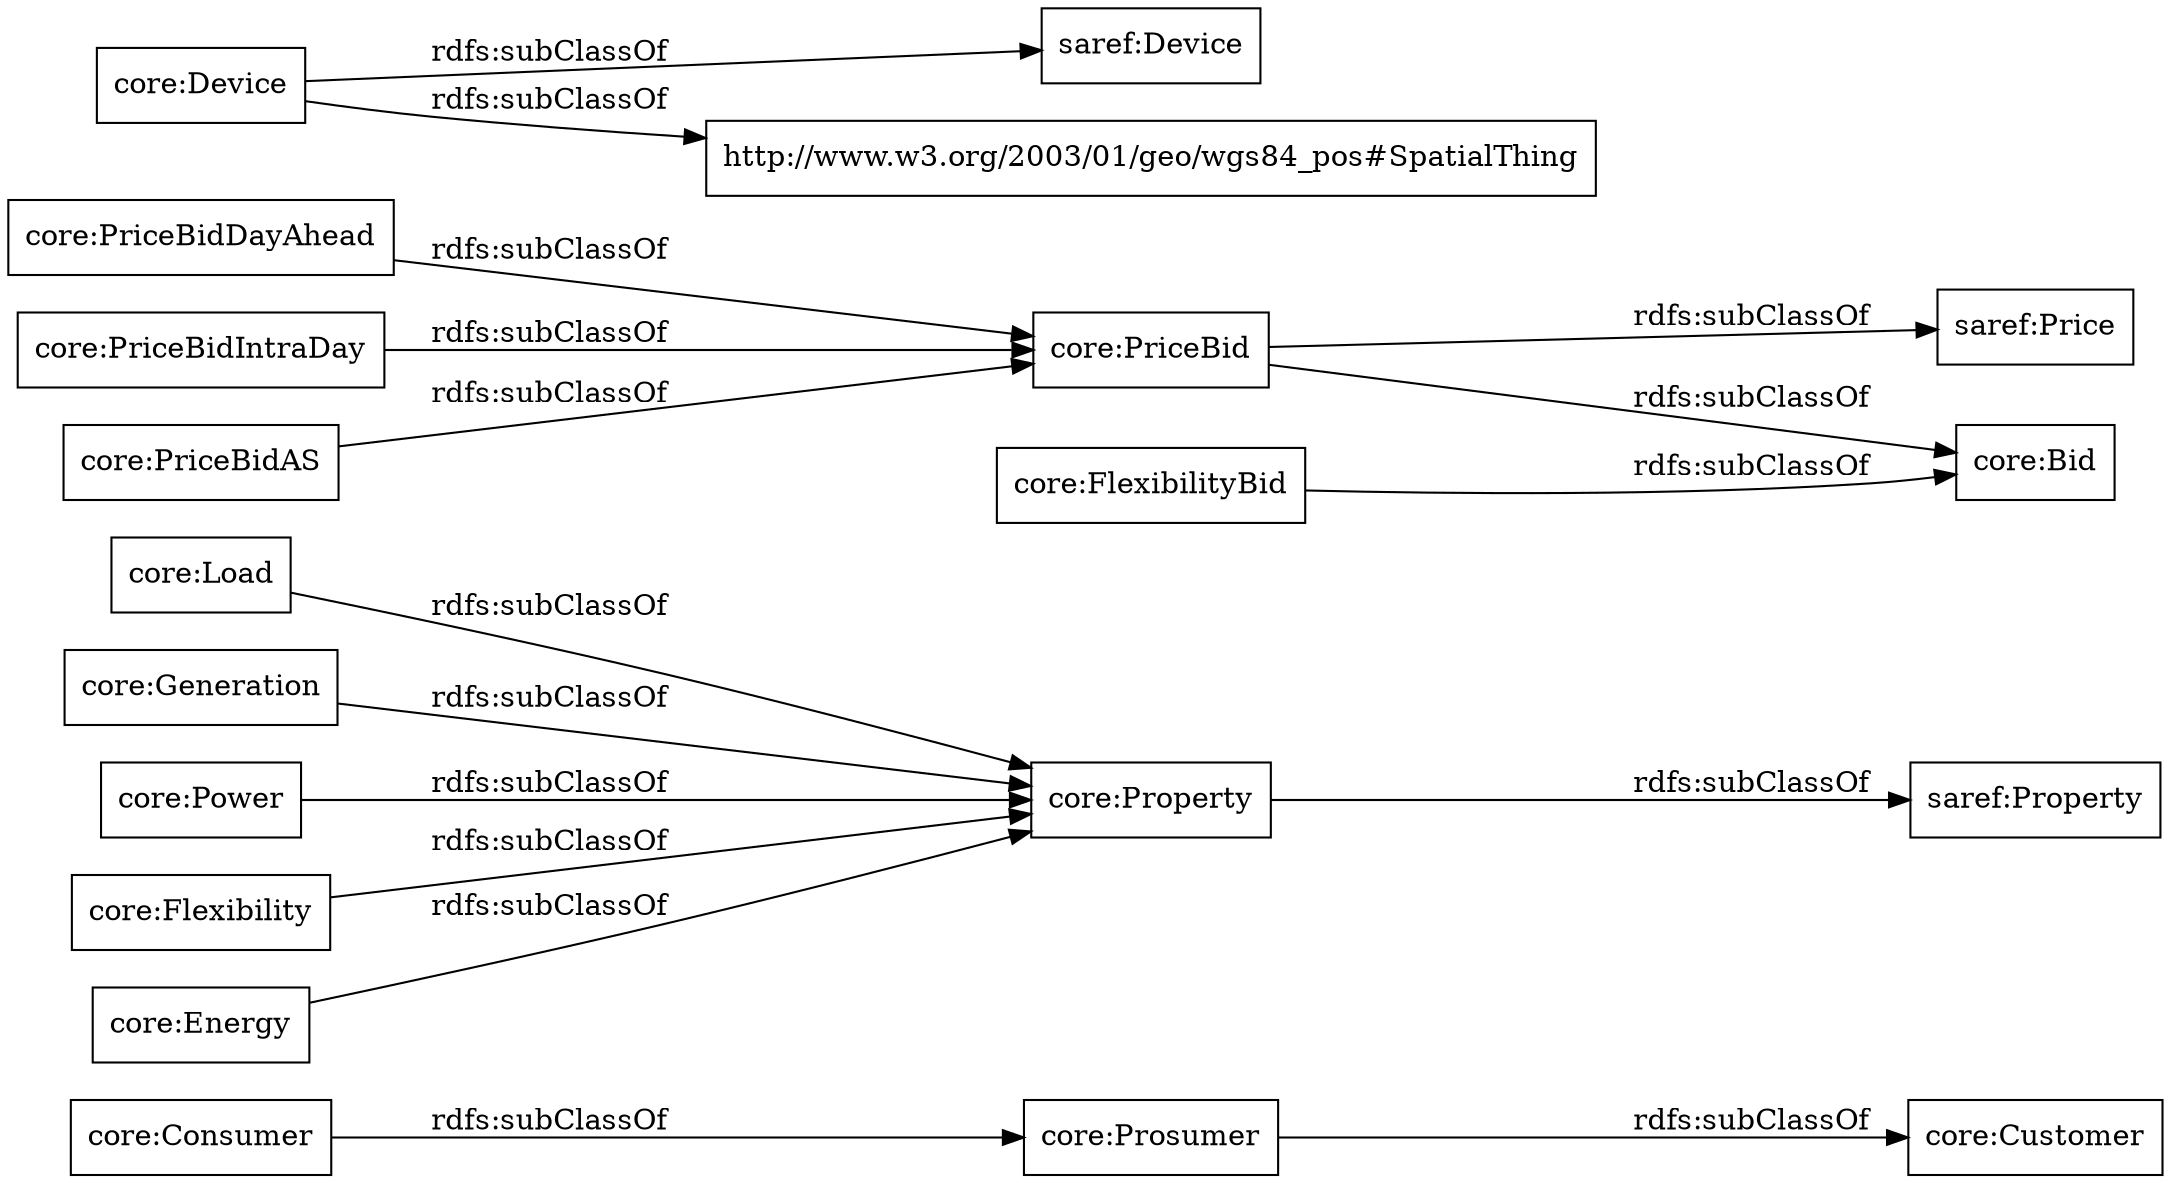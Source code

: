 digraph ar2dtool_diagram { 
rankdir=LR;
size="1000"
node [shape = rectangle, color="black"]; "core:Customer" "saref:Property" "core:Consumer" "core:Load" "core:PriceBidDayAhead" "core:Generation" "saref:Device" "core:PriceBidIntraDay" "core:Power" "core:Prosumer" "core:FlexibilityBid" "core:Device" "core:Flexibility" "http://www.w3.org/2003/01/geo/wgs84_pos#SpatialThing" "saref:Price" "core:Property" "core:PriceBidAS" "core:Energy" "core:Bid" "core:PriceBid" ; /*classes style*/
	"core:Generation" -> "core:Property" [ label = "rdfs:subClassOf" ];
	"core:Flexibility" -> "core:Property" [ label = "rdfs:subClassOf" ];
	"core:FlexibilityBid" -> "core:Bid" [ label = "rdfs:subClassOf" ];
	"core:PriceBidAS" -> "core:PriceBid" [ label = "rdfs:subClassOf" ];
	"core:Energy" -> "core:Property" [ label = "rdfs:subClassOf" ];
	"core:PriceBidIntraDay" -> "core:PriceBid" [ label = "rdfs:subClassOf" ];
	"core:Power" -> "core:Property" [ label = "rdfs:subClassOf" ];
	"core:Prosumer" -> "core:Customer" [ label = "rdfs:subClassOf" ];
	"core:Device" -> "saref:Device" [ label = "rdfs:subClassOf" ];
	"core:Device" -> "http://www.w3.org/2003/01/geo/wgs84_pos#SpatialThing" [ label = "rdfs:subClassOf" ];
	"core:Property" -> "saref:Property" [ label = "rdfs:subClassOf" ];
	"core:PriceBid" -> "saref:Price" [ label = "rdfs:subClassOf" ];
	"core:PriceBid" -> "core:Bid" [ label = "rdfs:subClassOf" ];
	"core:Consumer" -> "core:Prosumer" [ label = "rdfs:subClassOf" ];
	"core:PriceBidDayAhead" -> "core:PriceBid" [ label = "rdfs:subClassOf" ];
	"core:Load" -> "core:Property" [ label = "rdfs:subClassOf" ];

}
